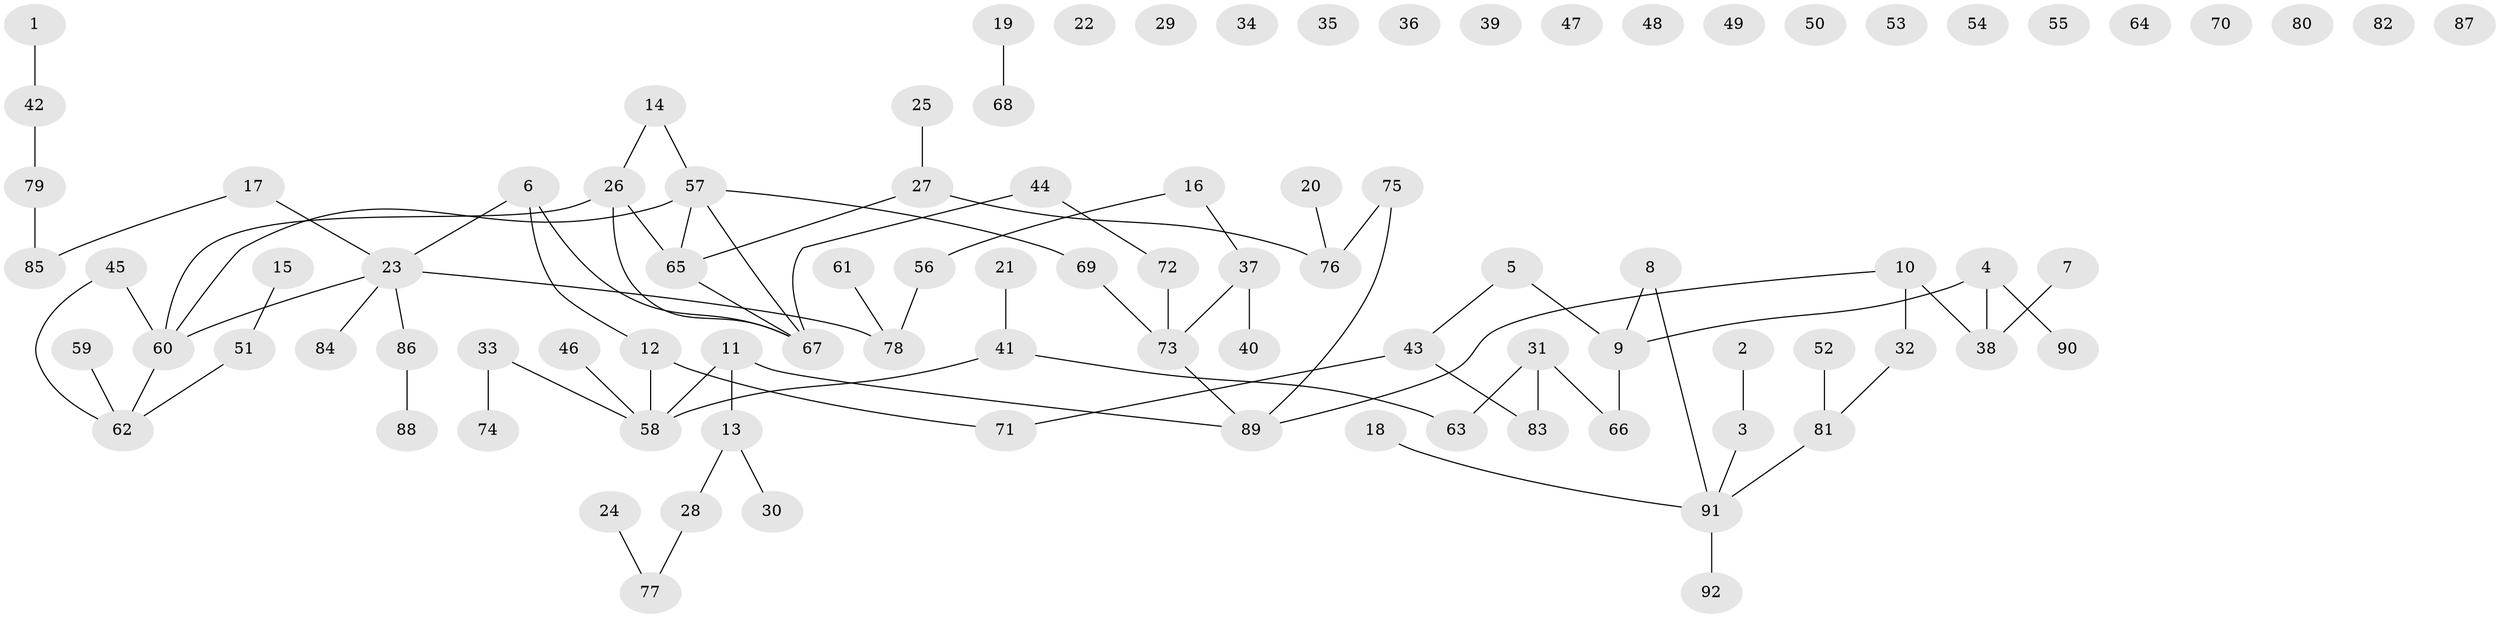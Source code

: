 // Generated by graph-tools (version 1.1) at 2025/40/03/09/25 04:40:08]
// undirected, 92 vertices, 86 edges
graph export_dot {
graph [start="1"]
  node [color=gray90,style=filled];
  1;
  2;
  3;
  4;
  5;
  6;
  7;
  8;
  9;
  10;
  11;
  12;
  13;
  14;
  15;
  16;
  17;
  18;
  19;
  20;
  21;
  22;
  23;
  24;
  25;
  26;
  27;
  28;
  29;
  30;
  31;
  32;
  33;
  34;
  35;
  36;
  37;
  38;
  39;
  40;
  41;
  42;
  43;
  44;
  45;
  46;
  47;
  48;
  49;
  50;
  51;
  52;
  53;
  54;
  55;
  56;
  57;
  58;
  59;
  60;
  61;
  62;
  63;
  64;
  65;
  66;
  67;
  68;
  69;
  70;
  71;
  72;
  73;
  74;
  75;
  76;
  77;
  78;
  79;
  80;
  81;
  82;
  83;
  84;
  85;
  86;
  87;
  88;
  89;
  90;
  91;
  92;
  1 -- 42;
  2 -- 3;
  3 -- 91;
  4 -- 9;
  4 -- 38;
  4 -- 90;
  5 -- 9;
  5 -- 43;
  6 -- 12;
  6 -- 23;
  6 -- 67;
  7 -- 38;
  8 -- 9;
  8 -- 91;
  9 -- 66;
  10 -- 32;
  10 -- 38;
  10 -- 89;
  11 -- 13;
  11 -- 58;
  11 -- 89;
  12 -- 58;
  12 -- 71;
  13 -- 28;
  13 -- 30;
  14 -- 26;
  14 -- 57;
  15 -- 51;
  16 -- 37;
  16 -- 56;
  17 -- 23;
  17 -- 85;
  18 -- 91;
  19 -- 68;
  20 -- 76;
  21 -- 41;
  23 -- 60;
  23 -- 78;
  23 -- 84;
  23 -- 86;
  24 -- 77;
  25 -- 27;
  26 -- 60;
  26 -- 65;
  26 -- 67;
  27 -- 65;
  27 -- 76;
  28 -- 77;
  31 -- 63;
  31 -- 66;
  31 -- 83;
  32 -- 81;
  33 -- 58;
  33 -- 74;
  37 -- 40;
  37 -- 73;
  41 -- 58;
  41 -- 63;
  42 -- 79;
  43 -- 71;
  43 -- 83;
  44 -- 67;
  44 -- 72;
  45 -- 60;
  45 -- 62;
  46 -- 58;
  51 -- 62;
  52 -- 81;
  56 -- 78;
  57 -- 60;
  57 -- 65;
  57 -- 67;
  57 -- 69;
  59 -- 62;
  60 -- 62;
  61 -- 78;
  65 -- 67;
  69 -- 73;
  72 -- 73;
  73 -- 89;
  75 -- 76;
  75 -- 89;
  79 -- 85;
  81 -- 91;
  86 -- 88;
  91 -- 92;
}
